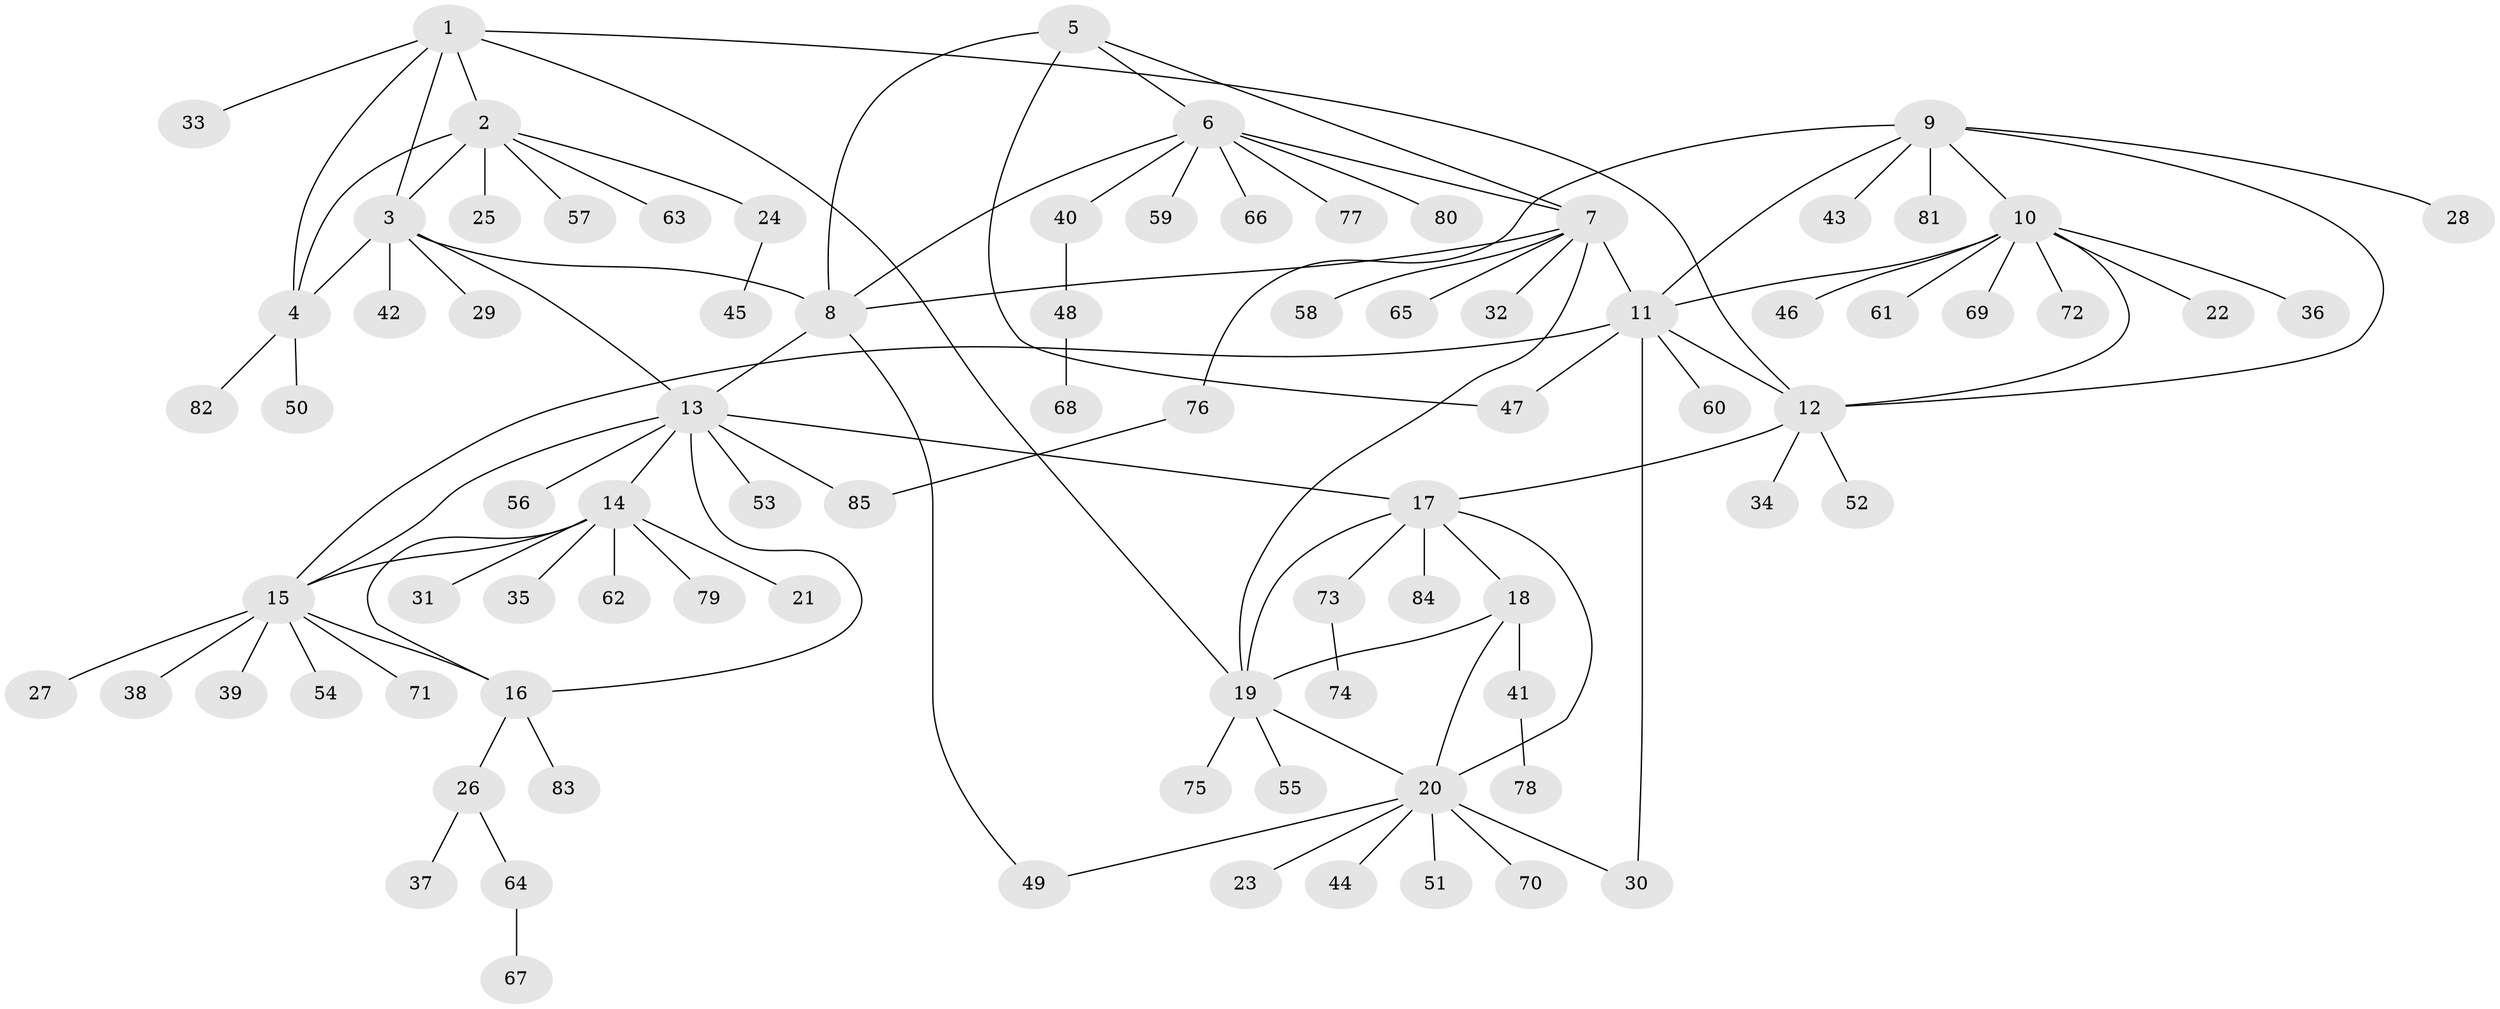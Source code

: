 // coarse degree distribution, {1: 0.5, 6: 0.14705882352941177, 5: 0.11764705882352941, 7: 0.058823529411764705, 3: 0.029411764705882353, 4: 0.08823529411764706, 2: 0.058823529411764705}
// Generated by graph-tools (version 1.1) at 2025/37/03/04/25 23:37:33]
// undirected, 85 vertices, 109 edges
graph export_dot {
  node [color=gray90,style=filled];
  1;
  2;
  3;
  4;
  5;
  6;
  7;
  8;
  9;
  10;
  11;
  12;
  13;
  14;
  15;
  16;
  17;
  18;
  19;
  20;
  21;
  22;
  23;
  24;
  25;
  26;
  27;
  28;
  29;
  30;
  31;
  32;
  33;
  34;
  35;
  36;
  37;
  38;
  39;
  40;
  41;
  42;
  43;
  44;
  45;
  46;
  47;
  48;
  49;
  50;
  51;
  52;
  53;
  54;
  55;
  56;
  57;
  58;
  59;
  60;
  61;
  62;
  63;
  64;
  65;
  66;
  67;
  68;
  69;
  70;
  71;
  72;
  73;
  74;
  75;
  76;
  77;
  78;
  79;
  80;
  81;
  82;
  83;
  84;
  85;
  1 -- 2;
  1 -- 3;
  1 -- 4;
  1 -- 12;
  1 -- 19;
  1 -- 33;
  2 -- 3;
  2 -- 4;
  2 -- 24;
  2 -- 25;
  2 -- 57;
  2 -- 63;
  3 -- 4;
  3 -- 8;
  3 -- 13;
  3 -- 29;
  3 -- 42;
  4 -- 50;
  4 -- 82;
  5 -- 6;
  5 -- 7;
  5 -- 8;
  5 -- 47;
  6 -- 7;
  6 -- 8;
  6 -- 40;
  6 -- 59;
  6 -- 66;
  6 -- 77;
  6 -- 80;
  7 -- 8;
  7 -- 11;
  7 -- 19;
  7 -- 32;
  7 -- 58;
  7 -- 65;
  8 -- 13;
  8 -- 49;
  9 -- 10;
  9 -- 11;
  9 -- 12;
  9 -- 28;
  9 -- 43;
  9 -- 76;
  9 -- 81;
  10 -- 11;
  10 -- 12;
  10 -- 22;
  10 -- 36;
  10 -- 46;
  10 -- 61;
  10 -- 69;
  10 -- 72;
  11 -- 12;
  11 -- 15;
  11 -- 30;
  11 -- 47;
  11 -- 60;
  12 -- 17;
  12 -- 34;
  12 -- 52;
  13 -- 14;
  13 -- 15;
  13 -- 16;
  13 -- 17;
  13 -- 53;
  13 -- 56;
  13 -- 85;
  14 -- 15;
  14 -- 16;
  14 -- 21;
  14 -- 31;
  14 -- 35;
  14 -- 62;
  14 -- 79;
  15 -- 16;
  15 -- 27;
  15 -- 38;
  15 -- 39;
  15 -- 54;
  15 -- 71;
  16 -- 26;
  16 -- 83;
  17 -- 18;
  17 -- 19;
  17 -- 20;
  17 -- 73;
  17 -- 84;
  18 -- 19;
  18 -- 20;
  18 -- 41;
  19 -- 20;
  19 -- 55;
  19 -- 75;
  20 -- 23;
  20 -- 30;
  20 -- 44;
  20 -- 49;
  20 -- 51;
  20 -- 70;
  24 -- 45;
  26 -- 37;
  26 -- 64;
  40 -- 48;
  41 -- 78;
  48 -- 68;
  64 -- 67;
  73 -- 74;
  76 -- 85;
}
